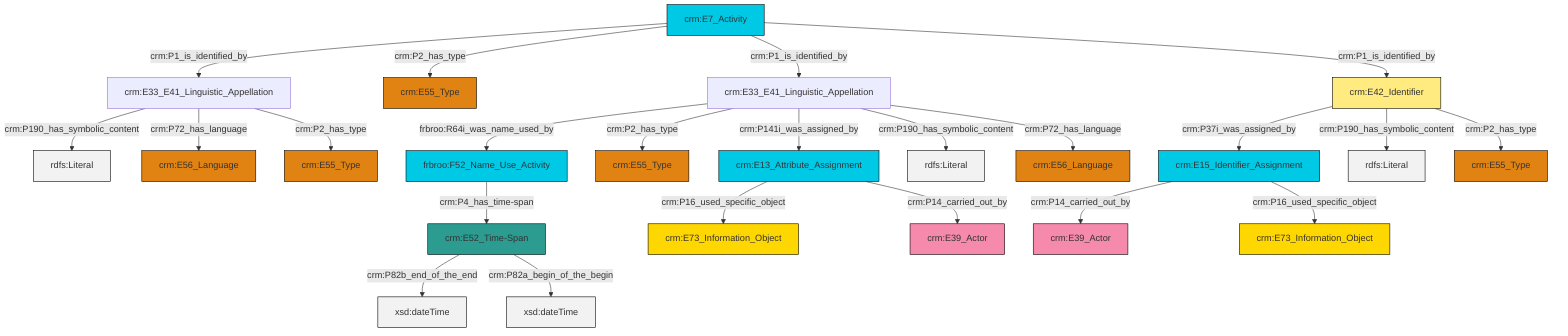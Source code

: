 graph TD
classDef Literal fill:#f2f2f2,stroke:#000000;
classDef CRM_Entity fill:#FFFFFF,stroke:#000000;
classDef Temporal_Entity fill:#00C9E6, stroke:#000000;
classDef Type fill:#E18312, stroke:#000000;
classDef Time-Span fill:#2C9C91, stroke:#000000;
classDef Appellation fill:#FFEB7F, stroke:#000000;
classDef Place fill:#008836, stroke:#000000;
classDef Persistent_Item fill:#B266B2, stroke:#000000;
classDef Conceptual_Object fill:#FFD700, stroke:#000000;
classDef Physical_Thing fill:#D2B48C, stroke:#000000;
classDef Actor fill:#f58aad, stroke:#000000;
classDef PC_Classes fill:#4ce600, stroke:#000000;
classDef Multi fill:#cccccc,stroke:#000000;

10["crm:E33_E41_Linguistic_Appellation"]:::Default -->|crm:P190_has_symbolic_content| 11[rdfs:Literal]:::Literal
14["crm:E33_E41_Linguistic_Appellation"]:::Default -->|frbroo:R64i_was_name_used_by| 15["frbroo:F52_Name_Use_Activity"]:::Temporal_Entity
15["frbroo:F52_Name_Use_Activity"]:::Temporal_Entity -->|crm:P4_has_time-span| 16["crm:E52_Time-Span"]:::Time-Span
0["crm:E7_Activity"]:::Temporal_Entity -->|crm:P1_is_identified_by| 10["crm:E33_E41_Linguistic_Appellation"]:::Default
18["crm:E15_Identifier_Assignment"]:::Temporal_Entity -->|crm:P14_carried_out_by| 8["crm:E39_Actor"]:::Actor
24["crm:E13_Attribute_Assignment"]:::Temporal_Entity -->|crm:P16_used_specific_object| 25["crm:E73_Information_Object"]:::Conceptual_Object
10["crm:E33_E41_Linguistic_Appellation"]:::Default -->|crm:P72_has_language| 20["crm:E56_Language"]:::Type
2["crm:E42_Identifier"]:::Appellation -->|crm:P37i_was_assigned_by| 18["crm:E15_Identifier_Assignment"]:::Temporal_Entity
16["crm:E52_Time-Span"]:::Time-Span -->|crm:P82b_end_of_the_end| 30[xsd:dateTime]:::Literal
18["crm:E15_Identifier_Assignment"]:::Temporal_Entity -->|crm:P16_used_specific_object| 32["crm:E73_Information_Object"]:::Conceptual_Object
0["crm:E7_Activity"]:::Temporal_Entity -->|crm:P2_has_type| 22["crm:E55_Type"]:::Type
14["crm:E33_E41_Linguistic_Appellation"]:::Default -->|crm:P2_has_type| 12["crm:E55_Type"]:::Type
2["crm:E42_Identifier"]:::Appellation -->|crm:P190_has_symbolic_content| 33[rdfs:Literal]:::Literal
0["crm:E7_Activity"]:::Temporal_Entity -->|crm:P1_is_identified_by| 14["crm:E33_E41_Linguistic_Appellation"]:::Default
16["crm:E52_Time-Span"]:::Time-Span -->|crm:P82a_begin_of_the_begin| 34[xsd:dateTime]:::Literal
2["crm:E42_Identifier"]:::Appellation -->|crm:P2_has_type| 28["crm:E55_Type"]:::Type
14["crm:E33_E41_Linguistic_Appellation"]:::Default -->|crm:P141i_was_assigned_by| 24["crm:E13_Attribute_Assignment"]:::Temporal_Entity
14["crm:E33_E41_Linguistic_Appellation"]:::Default -->|crm:P190_has_symbolic_content| 39[rdfs:Literal]:::Literal
0["crm:E7_Activity"]:::Temporal_Entity -->|crm:P1_is_identified_by| 2["crm:E42_Identifier"]:::Appellation
10["crm:E33_E41_Linguistic_Appellation"]:::Default -->|crm:P2_has_type| 4["crm:E55_Type"]:::Type
24["crm:E13_Attribute_Assignment"]:::Temporal_Entity -->|crm:P14_carried_out_by| 6["crm:E39_Actor"]:::Actor
14["crm:E33_E41_Linguistic_Appellation"]:::Default -->|crm:P72_has_language| 26["crm:E56_Language"]:::Type